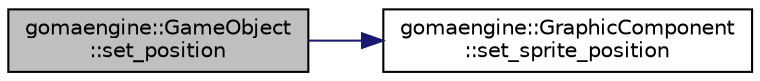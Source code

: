 digraph "gomaengine::GameObject::set_position"
{
 // LATEX_PDF_SIZE
  edge [fontname="Helvetica",fontsize="10",labelfontname="Helvetica",labelfontsize="10"];
  node [fontname="Helvetica",fontsize="10",shape=record];
  rankdir="LR";
  Node1 [label="gomaengine::GameObject\l::set_position",height=0.2,width=0.4,color="black", fillcolor="grey75", style="filled", fontcolor="black",tooltip="Funcion que define la posicion en el modelo"];
  Node1 -> Node2 [color="midnightblue",fontsize="10",style="solid",fontname="Helvetica"];
  Node2 [label="gomaengine::GraphicComponent\l::set_sprite_position",height=0.2,width=0.4,color="black", fillcolor="white", style="filled",URL="$classgomaengine_1_1_graphic_component.html#a7a1b85a01fe69e94157eb3b61537f360",tooltip="Funcion que establece la posicion del sprite de la textura"];
}
